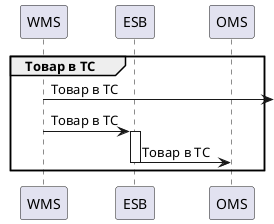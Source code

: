 @startuml

group Товар в ТС
WMS -> : Товар в ТС
WMS -> ESB : Товар в ТС
deactivate WMS
activate ESB
ESB -> OMS : Товар в ТС
deactivate ESB
end

@enduml
